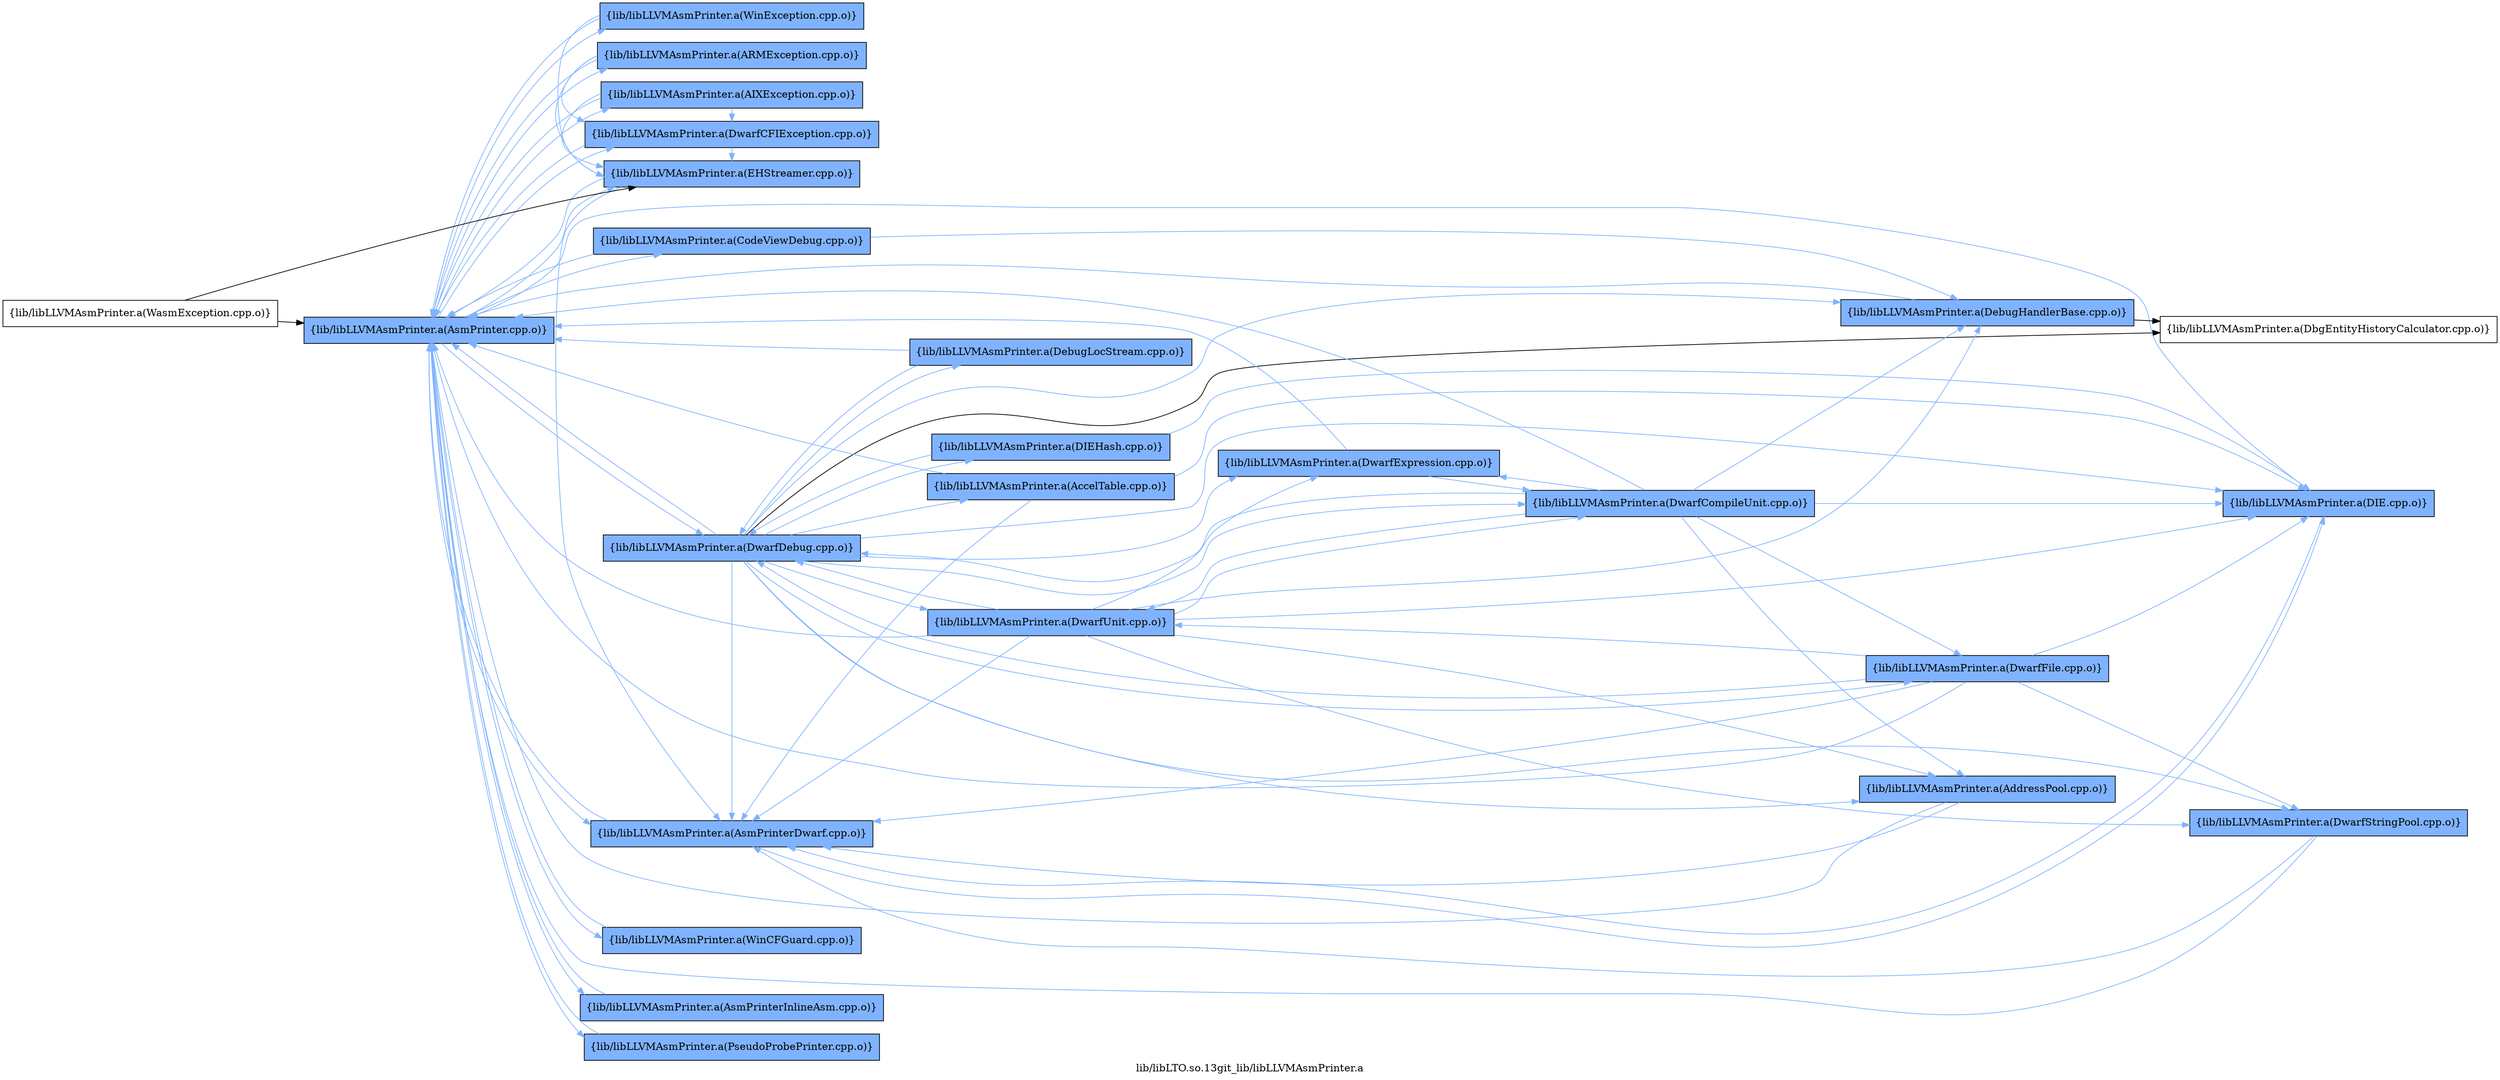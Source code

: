 digraph "lib/libLTO.so.13git_lib/libLLVMAsmPrinter.a" {
	label="lib/libLTO.so.13git_lib/libLLVMAsmPrinter.a";
	rankdir=LR;
	{ rank=same; Node0x55f5cd23c0e8;  }
	{ rank=same; Node0x55f5cd247948; Node0x55f5cd247a38; Node0x55f5cd23d8a8; Node0x55f5cd23d5d8; Node0x55f5cd23c9f8; Node0x55f5cd23f018; Node0x55f5cd256fd8; Node0x55f5cd257488; Node0x55f5cd258108; Node0x55f5cd258388; Node0x55f5cd259008;  }

	Node0x55f5cd23c0e8 [shape=record,shape=box,group=1,style=filled,fillcolor="0.600000 0.5 1",label="{lib/libLLVMAsmPrinter.a(AsmPrinter.cpp.o)}"];
	Node0x55f5cd23c0e8 -> Node0x55f5cd247948[color="0.600000 0.5 1"];
	Node0x55f5cd23c0e8 -> Node0x55f5cd247a38[color="0.600000 0.5 1"];
	Node0x55f5cd23c0e8 -> Node0x55f5cd23d8a8[color="0.600000 0.5 1"];
	Node0x55f5cd23c0e8 -> Node0x55f5cd23d5d8[color="0.600000 0.5 1"];
	Node0x55f5cd23c0e8 -> Node0x55f5cd23c9f8[color="0.600000 0.5 1"];
	Node0x55f5cd23c0e8 -> Node0x55f5cd23f018[color="0.600000 0.5 1"];
	Node0x55f5cd23c0e8 -> Node0x55f5cd256fd8[color="0.600000 0.5 1"];
	Node0x55f5cd23c0e8 -> Node0x55f5cd257488[color="0.600000 0.5 1"];
	Node0x55f5cd23c0e8 -> Node0x55f5cd258108[color="0.600000 0.5 1"];
	Node0x55f5cd23c0e8 -> Node0x55f5cd258388[color="0.600000 0.5 1"];
	Node0x55f5cd23c0e8 -> Node0x55f5cd259008[color="0.600000 0.5 1"];
	Node0x55f5cd23c9f8 [shape=record,shape=box,group=1,style=filled,fillcolor="0.600000 0.5 1",label="{lib/libLLVMAsmPrinter.a(AsmPrinterDwarf.cpp.o)}"];
	Node0x55f5cd23c9f8 -> Node0x55f5cd242f38[color="0.600000 0.5 1"];
	Node0x55f5cd23c9f8 -> Node0x55f5cd23c0e8[color="0.600000 0.5 1"];
	Node0x55f5cd23f018 [shape=record,shape=box,group=1,style=filled,fillcolor="0.600000 0.5 1",label="{lib/libLLVMAsmPrinter.a(AsmPrinterInlineAsm.cpp.o)}"];
	Node0x55f5cd23f018 -> Node0x55f5cd23c0e8[color="0.600000 0.5 1"];
	Node0x55f5cd247948 [shape=record,shape=box,group=1,style=filled,fillcolor="0.600000 0.5 1",label="{lib/libLLVMAsmPrinter.a(DwarfCFIException.cpp.o)}"];
	Node0x55f5cd247948 -> Node0x55f5cd23c0e8[color="0.600000 0.5 1"];
	Node0x55f5cd247948 -> Node0x55f5cd256fd8[color="0.600000 0.5 1"];
	Node0x55f5cd247a38 [shape=record,shape=box,group=1,style=filled,fillcolor="0.600000 0.5 1",label="{lib/libLLVMAsmPrinter.a(DwarfDebug.cpp.o)}"];
	Node0x55f5cd247a38 -> Node0x55f5cd242f38[color="0.600000 0.5 1"];
	Node0x55f5cd247a38 -> Node0x55f5cd2463b8;
	Node0x55f5cd247a38 -> Node0x55f5cd245558[color="0.600000 0.5 1"];
	Node0x55f5cd247a38 -> Node0x55f5cd24a4b8[color="0.600000 0.5 1"];
	Node0x55f5cd247a38 -> Node0x55f5cd249798[color="0.600000 0.5 1"];
	Node0x55f5cd247a38 -> Node0x55f5cd249568[color="0.600000 0.5 1"];
	Node0x55f5cd247a38 -> Node0x55f5cd248f28[color="0.600000 0.5 1"];
	Node0x55f5cd247a38 -> Node0x55f5cd23c0e8[color="0.600000 0.5 1"];
	Node0x55f5cd247a38 -> Node0x55f5cd23c9f8[color="0.600000 0.5 1"];
	Node0x55f5cd247a38 -> Node0x55f5cd254d28[color="0.600000 0.5 1"];
	Node0x55f5cd247a38 -> Node0x55f5cd254fa8[color="0.600000 0.5 1"];
	Node0x55f5cd247a38 -> Node0x55f5cd255638[color="0.600000 0.5 1"];
	Node0x55f5cd247a38 -> Node0x55f5cd256218[color="0.600000 0.5 1"];
	Node0x55f5cd247a38 -> Node0x55f5cd256538[color="0.600000 0.5 1"];
	Node0x55f5cd23d8a8 [shape=record,shape=box,group=1,style=filled,fillcolor="0.600000 0.5 1",label="{lib/libLLVMAsmPrinter.a(AIXException.cpp.o)}"];
	Node0x55f5cd23d8a8 -> Node0x55f5cd247948[color="0.600000 0.5 1"];
	Node0x55f5cd23d8a8 -> Node0x55f5cd23c0e8[color="0.600000 0.5 1"];
	Node0x55f5cd23d8a8 -> Node0x55f5cd256fd8[color="0.600000 0.5 1"];
	Node0x55f5cd23d5d8 [shape=record,shape=box,group=1,style=filled,fillcolor="0.600000 0.5 1",label="{lib/libLLVMAsmPrinter.a(ARMException.cpp.o)}"];
	Node0x55f5cd23d5d8 -> Node0x55f5cd247948[color="0.600000 0.5 1"];
	Node0x55f5cd23d5d8 -> Node0x55f5cd23c0e8[color="0.600000 0.5 1"];
	Node0x55f5cd23d5d8 -> Node0x55f5cd256fd8[color="0.600000 0.5 1"];
	Node0x55f5cd256fd8 [shape=record,shape=box,group=1,style=filled,fillcolor="0.600000 0.5 1",label="{lib/libLLVMAsmPrinter.a(EHStreamer.cpp.o)}"];
	Node0x55f5cd256fd8 -> Node0x55f5cd23c0e8[color="0.600000 0.5 1"];
	Node0x55f5cd256fd8 -> Node0x55f5cd23c9f8[color="0.600000 0.5 1"];
	Node0x55f5cd257488 [shape=record,shape=box,group=1,style=filled,fillcolor="0.600000 0.5 1",label="{lib/libLLVMAsmPrinter.a(PseudoProbePrinter.cpp.o)}"];
	Node0x55f5cd257488 -> Node0x55f5cd23c0e8[color="0.600000 0.5 1"];
	Node0x55f5cd258108 [shape=record,shape=box,group=1,style=filled,fillcolor="0.600000 0.5 1",label="{lib/libLLVMAsmPrinter.a(WinCFGuard.cpp.o)}"];
	Node0x55f5cd258108 -> Node0x55f5cd23c0e8[color="0.600000 0.5 1"];
	Node0x55f5cd258388 [shape=record,shape=box,group=1,style=filled,fillcolor="0.600000 0.5 1",label="{lib/libLLVMAsmPrinter.a(WinException.cpp.o)}"];
	Node0x55f5cd258388 -> Node0x55f5cd23c0e8[color="0.600000 0.5 1"];
	Node0x55f5cd258388 -> Node0x55f5cd256fd8[color="0.600000 0.5 1"];
	Node0x55f5cd259008 [shape=record,shape=box,group=1,style=filled,fillcolor="0.600000 0.5 1",label="{lib/libLLVMAsmPrinter.a(CodeViewDebug.cpp.o)}"];
	Node0x55f5cd259008 -> Node0x55f5cd245558[color="0.600000 0.5 1"];
	Node0x55f5cd259008 -> Node0x55f5cd23c0e8[color="0.600000 0.5 1"];
	Node0x55f5cd242f38 [shape=record,shape=box,group=1,style=filled,fillcolor="0.600000 0.5 1",label="{lib/libLLVMAsmPrinter.a(DIE.cpp.o)}"];
	Node0x55f5cd242f38 -> Node0x55f5cd23c0e8[color="0.600000 0.5 1"];
	Node0x55f5cd242f38 -> Node0x55f5cd23c9f8[color="0.600000 0.5 1"];
	Node0x55f5cd2463b8 [shape=record,shape=box,group=0,label="{lib/libLLVMAsmPrinter.a(DbgEntityHistoryCalculator.cpp.o)}"];
	Node0x55f5cd245558 [shape=record,shape=box,group=1,style=filled,fillcolor="0.600000 0.5 1",label="{lib/libLLVMAsmPrinter.a(DebugHandlerBase.cpp.o)}"];
	Node0x55f5cd245558 -> Node0x55f5cd2463b8;
	Node0x55f5cd245558 -> Node0x55f5cd23c0e8[color="0.600000 0.5 1"];
	Node0x55f5cd24a4b8 [shape=record,shape=box,group=1,style=filled,fillcolor="0.600000 0.5 1",label="{lib/libLLVMAsmPrinter.a(DwarfCompileUnit.cpp.o)}"];
	Node0x55f5cd24a4b8 -> Node0x55f5cd242f38[color="0.600000 0.5 1"];
	Node0x55f5cd24a4b8 -> Node0x55f5cd247a38[color="0.600000 0.5 1"];
	Node0x55f5cd24a4b8 -> Node0x55f5cd245558[color="0.600000 0.5 1"];
	Node0x55f5cd24a4b8 -> Node0x55f5cd249798[color="0.600000 0.5 1"];
	Node0x55f5cd24a4b8 -> Node0x55f5cd23c0e8[color="0.600000 0.5 1"];
	Node0x55f5cd24a4b8 -> Node0x55f5cd254fa8[color="0.600000 0.5 1"];
	Node0x55f5cd24a4b8 -> Node0x55f5cd255638[color="0.600000 0.5 1"];
	Node0x55f5cd24a4b8 -> Node0x55f5cd256538[color="0.600000 0.5 1"];
	Node0x55f5cd249798 [shape=record,shape=box,group=1,style=filled,fillcolor="0.600000 0.5 1",label="{lib/libLLVMAsmPrinter.a(AddressPool.cpp.o)}"];
	Node0x55f5cd249798 -> Node0x55f5cd23c0e8[color="0.600000 0.5 1"];
	Node0x55f5cd249798 -> Node0x55f5cd23c9f8[color="0.600000 0.5 1"];
	Node0x55f5cd249568 [shape=record,shape=box,group=1,style=filled,fillcolor="0.600000 0.5 1",label="{lib/libLLVMAsmPrinter.a(AccelTable.cpp.o)}"];
	Node0x55f5cd249568 -> Node0x55f5cd242f38[color="0.600000 0.5 1"];
	Node0x55f5cd249568 -> Node0x55f5cd23c0e8[color="0.600000 0.5 1"];
	Node0x55f5cd249568 -> Node0x55f5cd23c9f8[color="0.600000 0.5 1"];
	Node0x55f5cd248f28 [shape=record,shape=box,group=1,style=filled,fillcolor="0.600000 0.5 1",label="{lib/libLLVMAsmPrinter.a(DebugLocStream.cpp.o)}"];
	Node0x55f5cd248f28 -> Node0x55f5cd247a38[color="0.600000 0.5 1"];
	Node0x55f5cd248f28 -> Node0x55f5cd23c0e8[color="0.600000 0.5 1"];
	Node0x55f5cd254d28 [shape=record,shape=box,group=1,style=filled,fillcolor="0.600000 0.5 1",label="{lib/libLLVMAsmPrinter.a(DIEHash.cpp.o)}"];
	Node0x55f5cd254d28 -> Node0x55f5cd242f38[color="0.600000 0.5 1"];
	Node0x55f5cd254d28 -> Node0x55f5cd247a38[color="0.600000 0.5 1"];
	Node0x55f5cd254fa8 [shape=record,shape=box,group=1,style=filled,fillcolor="0.600000 0.5 1",label="{lib/libLLVMAsmPrinter.a(DwarfExpression.cpp.o)}"];
	Node0x55f5cd254fa8 -> Node0x55f5cd24a4b8[color="0.600000 0.5 1"];
	Node0x55f5cd254fa8 -> Node0x55f5cd23c0e8[color="0.600000 0.5 1"];
	Node0x55f5cd255638 [shape=record,shape=box,group=1,style=filled,fillcolor="0.600000 0.5 1",label="{lib/libLLVMAsmPrinter.a(DwarfFile.cpp.o)}"];
	Node0x55f5cd255638 -> Node0x55f5cd242f38[color="0.600000 0.5 1"];
	Node0x55f5cd255638 -> Node0x55f5cd247a38[color="0.600000 0.5 1"];
	Node0x55f5cd255638 -> Node0x55f5cd23c0e8[color="0.600000 0.5 1"];
	Node0x55f5cd255638 -> Node0x55f5cd23c9f8[color="0.600000 0.5 1"];
	Node0x55f5cd255638 -> Node0x55f5cd256218[color="0.600000 0.5 1"];
	Node0x55f5cd255638 -> Node0x55f5cd256538[color="0.600000 0.5 1"];
	Node0x55f5cd256218 [shape=record,shape=box,group=1,style=filled,fillcolor="0.600000 0.5 1",label="{lib/libLLVMAsmPrinter.a(DwarfStringPool.cpp.o)}"];
	Node0x55f5cd256218 -> Node0x55f5cd23c0e8[color="0.600000 0.5 1"];
	Node0x55f5cd256218 -> Node0x55f5cd23c9f8[color="0.600000 0.5 1"];
	Node0x55f5cd256538 [shape=record,shape=box,group=1,style=filled,fillcolor="0.600000 0.5 1",label="{lib/libLLVMAsmPrinter.a(DwarfUnit.cpp.o)}"];
	Node0x55f5cd256538 -> Node0x55f5cd242f38[color="0.600000 0.5 1"];
	Node0x55f5cd256538 -> Node0x55f5cd247a38[color="0.600000 0.5 1"];
	Node0x55f5cd256538 -> Node0x55f5cd245558[color="0.600000 0.5 1"];
	Node0x55f5cd256538 -> Node0x55f5cd24a4b8[color="0.600000 0.5 1"];
	Node0x55f5cd256538 -> Node0x55f5cd249798[color="0.600000 0.5 1"];
	Node0x55f5cd256538 -> Node0x55f5cd23c0e8[color="0.600000 0.5 1"];
	Node0x55f5cd256538 -> Node0x55f5cd23c9f8[color="0.600000 0.5 1"];
	Node0x55f5cd256538 -> Node0x55f5cd254fa8[color="0.600000 0.5 1"];
	Node0x55f5cd256538 -> Node0x55f5cd256218[color="0.600000 0.5 1"];
	Node0x55f5cd253658 [shape=record,shape=box,group=0,label="{lib/libLLVMAsmPrinter.a(WasmException.cpp.o)}"];
	Node0x55f5cd253658 -> Node0x55f5cd23c0e8;
	Node0x55f5cd253658 -> Node0x55f5cd256fd8;
}
